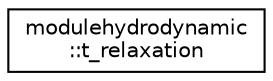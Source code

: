 digraph "Graphical Class Hierarchy"
{
 // LATEX_PDF_SIZE
  edge [fontname="Helvetica",fontsize="10",labelfontname="Helvetica",labelfontsize="10"];
  node [fontname="Helvetica",fontsize="10",shape=record];
  rankdir="LR";
  Node0 [label="modulehydrodynamic\l::t_relaxation",height=0.2,width=0.4,color="black", fillcolor="white", style="filled",URL="$structmodulehydrodynamic_1_1t__relaxation.html",tooltip=" "];
}
